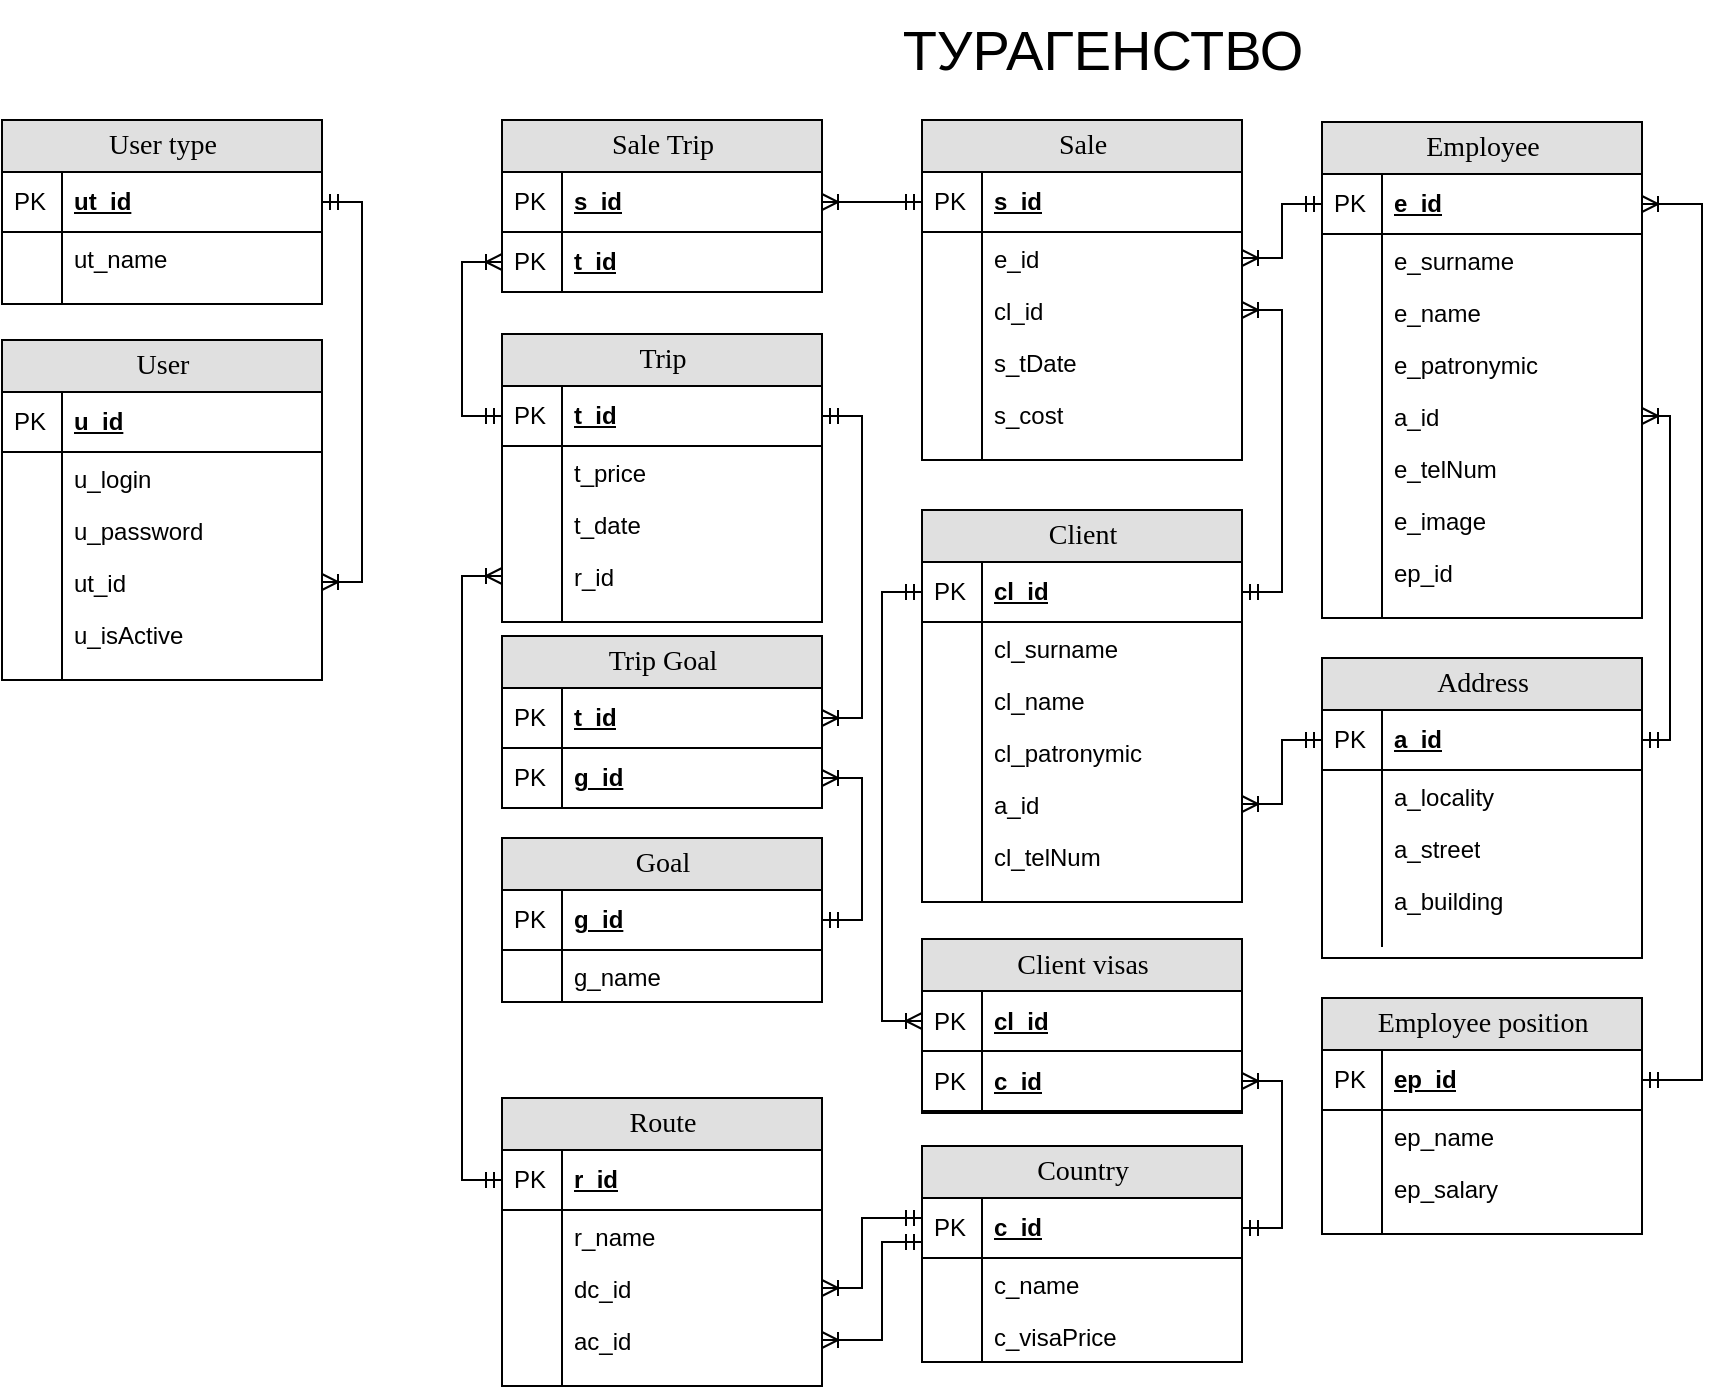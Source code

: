 <mxfile version="20.8.21" type="device"><diagram name="Page-1" id="e56a1550-8fbb-45ad-956c-1786394a9013"><mxGraphModel dx="2995" dy="1429" grid="1" gridSize="10" guides="1" tooltips="1" connect="1" arrows="1" fold="1" page="1" pageScale="1" pageWidth="1100" pageHeight="850" background="none" math="0" shadow="0"><root><mxCell id="0"/><mxCell id="1" parent="0"/><mxCell id="Ww45-7ZpKRd0da8lPulk-1" value="Goal" style="swimlane;html=1;fontStyle=0;childLayout=stackLayout;horizontal=1;startSize=26;fillColor=#e0e0e0;horizontalStack=0;resizeParent=1;resizeLast=0;collapsible=1;marginBottom=0;swimlaneFillColor=#ffffff;align=center;rounded=0;shadow=0;comic=0;labelBackgroundColor=none;strokeWidth=1;fontFamily=Verdana;fontSize=14;swimlaneLine=1;" vertex="1" parent="1"><mxGeometry x="-830" y="440" width="160" height="82" as="geometry"/></mxCell><mxCell id="Ww45-7ZpKRd0da8lPulk-2" value="g_id" style="shape=partialRectangle;top=0;left=0;right=0;bottom=1;html=1;align=left;verticalAlign=middle;fillColor=none;spacingLeft=34;spacingRight=4;whiteSpace=wrap;overflow=hidden;rotatable=0;points=[[0,0.5],[1,0.5]];portConstraint=eastwest;dropTarget=0;fontStyle=5;" vertex="1" parent="Ww45-7ZpKRd0da8lPulk-1"><mxGeometry y="26" width="160" height="30" as="geometry"/></mxCell><mxCell id="Ww45-7ZpKRd0da8lPulk-3" value="PK" style="shape=partialRectangle;top=0;left=0;bottom=0;html=1;fillColor=none;align=left;verticalAlign=middle;spacingLeft=4;spacingRight=4;whiteSpace=wrap;overflow=hidden;rotatable=0;points=[];portConstraint=eastwest;part=1;" vertex="1" connectable="0" parent="Ww45-7ZpKRd0da8lPulk-2"><mxGeometry width="30" height="30" as="geometry"/></mxCell><mxCell id="Ww45-7ZpKRd0da8lPulk-4" value="g_name" style="shape=partialRectangle;top=0;left=0;right=0;bottom=0;html=1;align=left;verticalAlign=top;fillColor=none;spacingLeft=34;spacingRight=4;whiteSpace=wrap;overflow=hidden;rotatable=0;points=[[0,0.5],[1,0.5]];portConstraint=eastwest;dropTarget=0;" vertex="1" parent="Ww45-7ZpKRd0da8lPulk-1"><mxGeometry y="56" width="160" height="26" as="geometry"/></mxCell><mxCell id="Ww45-7ZpKRd0da8lPulk-5" value="" style="shape=partialRectangle;top=0;left=0;bottom=0;html=1;fillColor=none;align=left;verticalAlign=top;spacingLeft=4;spacingRight=4;whiteSpace=wrap;overflow=hidden;rotatable=0;points=[];portConstraint=eastwest;part=1;" vertex="1" connectable="0" parent="Ww45-7ZpKRd0da8lPulk-4"><mxGeometry width="30" height="26" as="geometry"/></mxCell><mxCell id="Ww45-7ZpKRd0da8lPulk-8" value="Trip Goal" style="swimlane;html=1;fontStyle=0;childLayout=stackLayout;horizontal=1;startSize=26;fillColor=#e0e0e0;horizontalStack=0;resizeParent=1;resizeLast=0;collapsible=1;marginBottom=0;swimlaneFillColor=#ffffff;align=center;rounded=0;shadow=0;comic=0;labelBackgroundColor=none;strokeWidth=1;fontFamily=Verdana;fontSize=14;swimlaneLine=1;" vertex="1" parent="1"><mxGeometry x="-830" y="339" width="160" height="86" as="geometry"/></mxCell><mxCell id="Ww45-7ZpKRd0da8lPulk-9" value="t_id" style="shape=partialRectangle;top=0;left=0;right=0;bottom=1;html=1;align=left;verticalAlign=middle;fillColor=none;spacingLeft=34;spacingRight=4;whiteSpace=wrap;overflow=hidden;rotatable=0;points=[[0,0.5],[1,0.5]];portConstraint=eastwest;dropTarget=0;fontStyle=5;" vertex="1" parent="Ww45-7ZpKRd0da8lPulk-8"><mxGeometry y="26" width="160" height="30" as="geometry"/></mxCell><mxCell id="Ww45-7ZpKRd0da8lPulk-10" value="PK" style="shape=partialRectangle;top=0;left=0;bottom=0;html=1;fillColor=none;align=left;verticalAlign=middle;spacingLeft=4;spacingRight=4;whiteSpace=wrap;overflow=hidden;rotatable=0;points=[];portConstraint=eastwest;part=1;" vertex="1" connectable="0" parent="Ww45-7ZpKRd0da8lPulk-9"><mxGeometry width="30" height="30" as="geometry"/></mxCell><mxCell id="Ww45-7ZpKRd0da8lPulk-11" value="g_id" style="shape=partialRectangle;top=0;left=0;right=0;bottom=1;html=1;align=left;verticalAlign=middle;fillColor=none;spacingLeft=34;spacingRight=4;whiteSpace=wrap;overflow=hidden;rotatable=0;points=[[0,0.5],[1,0.5]];portConstraint=eastwest;dropTarget=0;fontStyle=5;" vertex="1" parent="Ww45-7ZpKRd0da8lPulk-8"><mxGeometry y="56" width="160" height="30" as="geometry"/></mxCell><mxCell id="Ww45-7ZpKRd0da8lPulk-12" value="PK" style="shape=partialRectangle;top=0;left=0;bottom=0;html=1;fillColor=none;align=left;verticalAlign=middle;spacingLeft=4;spacingRight=4;whiteSpace=wrap;overflow=hidden;rotatable=0;points=[];portConstraint=eastwest;part=1;" vertex="1" connectable="0" parent="Ww45-7ZpKRd0da8lPulk-11"><mxGeometry width="30" height="30" as="geometry"/></mxCell><mxCell id="Ww45-7ZpKRd0da8lPulk-15" value="Trip" style="swimlane;html=1;fontStyle=0;childLayout=stackLayout;horizontal=1;startSize=26;fillColor=#e0e0e0;horizontalStack=0;resizeParent=1;resizeLast=0;collapsible=1;marginBottom=0;swimlaneFillColor=#ffffff;align=center;rounded=0;shadow=0;comic=0;labelBackgroundColor=none;strokeWidth=1;fontFamily=Verdana;fontSize=14;swimlaneLine=1;" vertex="1" parent="1"><mxGeometry x="-830" y="188" width="160" height="144" as="geometry"><mxRectangle x="30" y="10" width="130" height="30" as="alternateBounds"/></mxGeometry></mxCell><mxCell id="Ww45-7ZpKRd0da8lPulk-16" value="t_id" style="shape=partialRectangle;top=0;left=0;right=0;bottom=1;html=1;align=left;verticalAlign=middle;fillColor=none;spacingLeft=34;spacingRight=4;whiteSpace=wrap;overflow=hidden;rotatable=0;points=[[0,0.5],[1,0.5]];portConstraint=eastwest;dropTarget=0;fontStyle=5;" vertex="1" parent="Ww45-7ZpKRd0da8lPulk-15"><mxGeometry y="26" width="160" height="30" as="geometry"/></mxCell><mxCell id="Ww45-7ZpKRd0da8lPulk-17" value="PK" style="shape=partialRectangle;top=0;left=0;bottom=0;html=1;fillColor=none;align=left;verticalAlign=middle;spacingLeft=4;spacingRight=4;whiteSpace=wrap;overflow=hidden;rotatable=0;points=[];portConstraint=eastwest;part=1;" vertex="1" connectable="0" parent="Ww45-7ZpKRd0da8lPulk-16"><mxGeometry width="30" height="30" as="geometry"/></mxCell><mxCell id="Ww45-7ZpKRd0da8lPulk-18" value="t_price" style="shape=partialRectangle;top=0;left=0;right=0;bottom=0;html=1;align=left;verticalAlign=top;fillColor=none;spacingLeft=34;spacingRight=4;whiteSpace=wrap;overflow=hidden;rotatable=0;points=[[0,0.5],[1,0.5]];portConstraint=eastwest;dropTarget=0;" vertex="1" parent="Ww45-7ZpKRd0da8lPulk-15"><mxGeometry y="56" width="160" height="26" as="geometry"/></mxCell><mxCell id="Ww45-7ZpKRd0da8lPulk-19" value="" style="shape=partialRectangle;top=0;left=0;bottom=0;html=1;fillColor=none;align=left;verticalAlign=top;spacingLeft=4;spacingRight=4;whiteSpace=wrap;overflow=hidden;rotatable=0;points=[];portConstraint=eastwest;part=1;" vertex="1" connectable="0" parent="Ww45-7ZpKRd0da8lPulk-18"><mxGeometry width="30" height="26" as="geometry"/></mxCell><mxCell id="Ww45-7ZpKRd0da8lPulk-256" value="t_date" style="shape=partialRectangle;top=0;left=0;right=0;bottom=0;html=1;align=left;verticalAlign=top;fillColor=none;spacingLeft=34;spacingRight=4;whiteSpace=wrap;overflow=hidden;rotatable=0;points=[[0,0.5],[1,0.5]];portConstraint=eastwest;dropTarget=0;" vertex="1" parent="Ww45-7ZpKRd0da8lPulk-15"><mxGeometry y="82" width="160" height="26" as="geometry"/></mxCell><mxCell id="Ww45-7ZpKRd0da8lPulk-257" value="" style="shape=partialRectangle;top=0;left=0;bottom=0;html=1;fillColor=none;align=left;verticalAlign=top;spacingLeft=4;spacingRight=4;whiteSpace=wrap;overflow=hidden;rotatable=0;points=[];portConstraint=eastwest;part=1;" vertex="1" connectable="0" parent="Ww45-7ZpKRd0da8lPulk-256"><mxGeometry width="30" height="26" as="geometry"/></mxCell><mxCell id="Ww45-7ZpKRd0da8lPulk-20" value="r_id" style="shape=partialRectangle;top=0;left=0;right=0;bottom=0;html=1;align=left;verticalAlign=top;fillColor=none;spacingLeft=34;spacingRight=4;whiteSpace=wrap;overflow=hidden;rotatable=0;points=[[0,0.5],[1,0.5]];portConstraint=eastwest;dropTarget=0;" vertex="1" parent="Ww45-7ZpKRd0da8lPulk-15"><mxGeometry y="108" width="160" height="26" as="geometry"/></mxCell><mxCell id="Ww45-7ZpKRd0da8lPulk-21" value="" style="shape=partialRectangle;top=0;left=0;bottom=0;html=1;fillColor=none;align=left;verticalAlign=top;spacingLeft=4;spacingRight=4;whiteSpace=wrap;overflow=hidden;rotatable=0;points=[];portConstraint=eastwest;part=1;" vertex="1" connectable="0" parent="Ww45-7ZpKRd0da8lPulk-20"><mxGeometry width="30" height="26" as="geometry"/></mxCell><mxCell id="Ww45-7ZpKRd0da8lPulk-30" value="" style="shape=partialRectangle;top=0;left=0;right=0;bottom=0;html=1;align=left;verticalAlign=top;fillColor=none;spacingLeft=34;spacingRight=4;whiteSpace=wrap;overflow=hidden;rotatable=0;points=[[0,0.5],[1,0.5]];portConstraint=eastwest;dropTarget=0;" vertex="1" parent="Ww45-7ZpKRd0da8lPulk-15"><mxGeometry y="134" width="160" height="10" as="geometry"/></mxCell><mxCell id="Ww45-7ZpKRd0da8lPulk-31" value="" style="shape=partialRectangle;top=0;left=0;bottom=0;html=1;fillColor=none;align=left;verticalAlign=top;spacingLeft=4;spacingRight=4;whiteSpace=wrap;overflow=hidden;rotatable=0;points=[];portConstraint=eastwest;part=1;" vertex="1" connectable="0" parent="Ww45-7ZpKRd0da8lPulk-30"><mxGeometry width="30" height="10" as="geometry"/></mxCell><mxCell id="Ww45-7ZpKRd0da8lPulk-32" value="&lt;font style=&quot;font-size: 28px;&quot;&gt;ТУРАГЕНСТВО&lt;/font&gt;" style="text;html=1;align=center;verticalAlign=middle;resizable=0;points=[];autosize=1;strokeColor=none;fillColor=none;" vertex="1" parent="1"><mxGeometry x="-640" y="21" width="220" height="50" as="geometry"/></mxCell><mxCell id="Ww45-7ZpKRd0da8lPulk-33" value="User type" style="swimlane;html=1;fontStyle=0;childLayout=stackLayout;horizontal=1;startSize=26;fillColor=#e0e0e0;horizontalStack=0;resizeParent=1;resizeLast=0;collapsible=1;marginBottom=0;swimlaneFillColor=#ffffff;align=center;rounded=0;shadow=0;comic=0;labelBackgroundColor=none;strokeWidth=1;fontFamily=Verdana;fontSize=14;swimlaneLine=1;" vertex="1" parent="1"><mxGeometry x="-1080" y="81" width="160" height="92" as="geometry"><mxRectangle x="30" y="10" width="130" height="30" as="alternateBounds"/></mxGeometry></mxCell><mxCell id="Ww45-7ZpKRd0da8lPulk-34" value="ut_id" style="shape=partialRectangle;top=0;left=0;right=0;bottom=1;html=1;align=left;verticalAlign=middle;fillColor=none;spacingLeft=34;spacingRight=4;whiteSpace=wrap;overflow=hidden;rotatable=0;points=[[0,0.5],[1,0.5]];portConstraint=eastwest;dropTarget=0;fontStyle=5;" vertex="1" parent="Ww45-7ZpKRd0da8lPulk-33"><mxGeometry y="26" width="160" height="30" as="geometry"/></mxCell><mxCell id="Ww45-7ZpKRd0da8lPulk-35" value="PK" style="shape=partialRectangle;top=0;left=0;bottom=0;html=1;fillColor=none;align=left;verticalAlign=middle;spacingLeft=4;spacingRight=4;whiteSpace=wrap;overflow=hidden;rotatable=0;points=[];portConstraint=eastwest;part=1;" vertex="1" connectable="0" parent="Ww45-7ZpKRd0da8lPulk-34"><mxGeometry width="30" height="30" as="geometry"/></mxCell><mxCell id="Ww45-7ZpKRd0da8lPulk-36" value="ut_name" style="shape=partialRectangle;top=0;left=0;right=0;bottom=0;html=1;align=left;verticalAlign=top;fillColor=none;spacingLeft=34;spacingRight=4;whiteSpace=wrap;overflow=hidden;rotatable=0;points=[[0,0.5],[1,0.5]];portConstraint=eastwest;dropTarget=0;" vertex="1" parent="Ww45-7ZpKRd0da8lPulk-33"><mxGeometry y="56" width="160" height="26" as="geometry"/></mxCell><mxCell id="Ww45-7ZpKRd0da8lPulk-37" value="" style="shape=partialRectangle;top=0;left=0;bottom=0;html=1;fillColor=none;align=left;verticalAlign=top;spacingLeft=4;spacingRight=4;whiteSpace=wrap;overflow=hidden;rotatable=0;points=[];portConstraint=eastwest;part=1;" vertex="1" connectable="0" parent="Ww45-7ZpKRd0da8lPulk-36"><mxGeometry width="30" height="26" as="geometry"/></mxCell><mxCell id="Ww45-7ZpKRd0da8lPulk-38" value="" style="shape=partialRectangle;top=0;left=0;right=0;bottom=0;html=1;align=left;verticalAlign=top;fillColor=none;spacingLeft=34;spacingRight=4;whiteSpace=wrap;overflow=hidden;rotatable=0;points=[[0,0.5],[1,0.5]];portConstraint=eastwest;dropTarget=0;" vertex="1" parent="Ww45-7ZpKRd0da8lPulk-33"><mxGeometry y="82" width="160" height="10" as="geometry"/></mxCell><mxCell id="Ww45-7ZpKRd0da8lPulk-39" value="" style="shape=partialRectangle;top=0;left=0;bottom=0;html=1;fillColor=none;align=left;verticalAlign=top;spacingLeft=4;spacingRight=4;whiteSpace=wrap;overflow=hidden;rotatable=0;points=[];portConstraint=eastwest;part=1;" vertex="1" connectable="0" parent="Ww45-7ZpKRd0da8lPulk-38"><mxGeometry width="30" height="10" as="geometry"/></mxCell><mxCell id="Ww45-7ZpKRd0da8lPulk-40" value="User" style="swimlane;html=1;fontStyle=0;childLayout=stackLayout;horizontal=1;startSize=26;fillColor=#e0e0e0;horizontalStack=0;resizeParent=1;resizeLast=0;collapsible=1;marginBottom=0;swimlaneFillColor=#ffffff;align=center;rounded=0;shadow=0;comic=0;labelBackgroundColor=none;strokeWidth=1;fontFamily=Verdana;fontSize=14;swimlaneLine=1;" vertex="1" parent="1"><mxGeometry x="-1080" y="191" width="160" height="170" as="geometry"><mxRectangle x="30" y="10" width="130" height="30" as="alternateBounds"/></mxGeometry></mxCell><mxCell id="Ww45-7ZpKRd0da8lPulk-41" value="u_id" style="shape=partialRectangle;top=0;left=0;right=0;bottom=1;html=1;align=left;verticalAlign=middle;fillColor=none;spacingLeft=34;spacingRight=4;whiteSpace=wrap;overflow=hidden;rotatable=0;points=[[0,0.5],[1,0.5]];portConstraint=eastwest;dropTarget=0;fontStyle=5;" vertex="1" parent="Ww45-7ZpKRd0da8lPulk-40"><mxGeometry y="26" width="160" height="30" as="geometry"/></mxCell><mxCell id="Ww45-7ZpKRd0da8lPulk-42" value="PK" style="shape=partialRectangle;top=0;left=0;bottom=0;html=1;fillColor=none;align=left;verticalAlign=middle;spacingLeft=4;spacingRight=4;whiteSpace=wrap;overflow=hidden;rotatable=0;points=[];portConstraint=eastwest;part=1;" vertex="1" connectable="0" parent="Ww45-7ZpKRd0da8lPulk-41"><mxGeometry width="30" height="30" as="geometry"/></mxCell><mxCell id="Ww45-7ZpKRd0da8lPulk-43" value="u_login" style="shape=partialRectangle;top=0;left=0;right=0;bottom=0;html=1;align=left;verticalAlign=top;fillColor=none;spacingLeft=34;spacingRight=4;whiteSpace=wrap;overflow=hidden;rotatable=0;points=[[0,0.5],[1,0.5]];portConstraint=eastwest;dropTarget=0;" vertex="1" parent="Ww45-7ZpKRd0da8lPulk-40"><mxGeometry y="56" width="160" height="26" as="geometry"/></mxCell><mxCell id="Ww45-7ZpKRd0da8lPulk-44" value="" style="shape=partialRectangle;top=0;left=0;bottom=0;html=1;fillColor=none;align=left;verticalAlign=top;spacingLeft=4;spacingRight=4;whiteSpace=wrap;overflow=hidden;rotatable=0;points=[];portConstraint=eastwest;part=1;" vertex="1" connectable="0" parent="Ww45-7ZpKRd0da8lPulk-43"><mxGeometry width="30" height="26" as="geometry"/></mxCell><mxCell id="Ww45-7ZpKRd0da8lPulk-45" value="u_password" style="shape=partialRectangle;top=0;left=0;right=0;bottom=0;html=1;align=left;verticalAlign=top;fillColor=none;spacingLeft=34;spacingRight=4;whiteSpace=wrap;overflow=hidden;rotatable=0;points=[[0,0.5],[1,0.5]];portConstraint=eastwest;dropTarget=0;" vertex="1" parent="Ww45-7ZpKRd0da8lPulk-40"><mxGeometry y="82" width="160" height="26" as="geometry"/></mxCell><mxCell id="Ww45-7ZpKRd0da8lPulk-46" value="" style="shape=partialRectangle;top=0;left=0;bottom=0;html=1;fillColor=none;align=left;verticalAlign=top;spacingLeft=4;spacingRight=4;whiteSpace=wrap;overflow=hidden;rotatable=0;points=[];portConstraint=eastwest;part=1;" vertex="1" connectable="0" parent="Ww45-7ZpKRd0da8lPulk-45"><mxGeometry width="30" height="26" as="geometry"/></mxCell><mxCell id="Ww45-7ZpKRd0da8lPulk-47" value="ut_id" style="shape=partialRectangle;top=0;left=0;right=0;bottom=0;html=1;align=left;verticalAlign=top;fillColor=none;spacingLeft=34;spacingRight=4;whiteSpace=wrap;overflow=hidden;rotatable=0;points=[[0,0.5],[1,0.5]];portConstraint=eastwest;dropTarget=0;" vertex="1" parent="Ww45-7ZpKRd0da8lPulk-40"><mxGeometry y="108" width="160" height="26" as="geometry"/></mxCell><mxCell id="Ww45-7ZpKRd0da8lPulk-48" value="" style="shape=partialRectangle;top=0;left=0;bottom=0;html=1;fillColor=none;align=left;verticalAlign=top;spacingLeft=4;spacingRight=4;whiteSpace=wrap;overflow=hidden;rotatable=0;points=[];portConstraint=eastwest;part=1;" vertex="1" connectable="0" parent="Ww45-7ZpKRd0da8lPulk-47"><mxGeometry width="30" height="26" as="geometry"/></mxCell><mxCell id="Ww45-7ZpKRd0da8lPulk-49" value="u_isActive" style="shape=partialRectangle;top=0;left=0;right=0;bottom=0;html=1;align=left;verticalAlign=top;fillColor=none;spacingLeft=34;spacingRight=4;whiteSpace=wrap;overflow=hidden;rotatable=0;points=[[0,0.5],[1,0.5]];portConstraint=eastwest;dropTarget=0;" vertex="1" parent="Ww45-7ZpKRd0da8lPulk-40"><mxGeometry y="134" width="160" height="26" as="geometry"/></mxCell><mxCell id="Ww45-7ZpKRd0da8lPulk-50" value="" style="shape=partialRectangle;top=0;left=0;bottom=0;html=1;fillColor=none;align=left;verticalAlign=top;spacingLeft=4;spacingRight=4;whiteSpace=wrap;overflow=hidden;rotatable=0;points=[];portConstraint=eastwest;part=1;" vertex="1" connectable="0" parent="Ww45-7ZpKRd0da8lPulk-49"><mxGeometry width="30" height="26" as="geometry"/></mxCell><mxCell id="Ww45-7ZpKRd0da8lPulk-51" value="" style="shape=partialRectangle;top=0;left=0;right=0;bottom=0;html=1;align=left;verticalAlign=top;fillColor=none;spacingLeft=34;spacingRight=4;whiteSpace=wrap;overflow=hidden;rotatable=0;points=[[0,0.5],[1,0.5]];portConstraint=eastwest;dropTarget=0;" vertex="1" parent="Ww45-7ZpKRd0da8lPulk-40"><mxGeometry y="160" width="160" height="10" as="geometry"/></mxCell><mxCell id="Ww45-7ZpKRd0da8lPulk-52" value="" style="shape=partialRectangle;top=0;left=0;bottom=0;html=1;fillColor=none;align=left;verticalAlign=top;spacingLeft=4;spacingRight=4;whiteSpace=wrap;overflow=hidden;rotatable=0;points=[];portConstraint=eastwest;part=1;" vertex="1" connectable="0" parent="Ww45-7ZpKRd0da8lPulk-51"><mxGeometry width="30" height="10" as="geometry"/></mxCell><mxCell id="Ww45-7ZpKRd0da8lPulk-53" style="edgeStyle=orthogonalEdgeStyle;rounded=0;orthogonalLoop=1;jettySize=auto;html=1;entryX=1;entryY=0.5;entryDx=0;entryDy=0;fontSize=10;endArrow=ERoneToMany;endFill=0;startArrow=ERmandOne;startFill=0;" edge="1" parent="1" source="Ww45-7ZpKRd0da8lPulk-34" target="Ww45-7ZpKRd0da8lPulk-47"><mxGeometry relative="1" as="geometry"><Array as="points"><mxPoint x="-900" y="122"/><mxPoint x="-900" y="312"/></Array></mxGeometry></mxCell><mxCell id="Ww45-7ZpKRd0da8lPulk-54" value="Sale" style="swimlane;html=1;fontStyle=0;childLayout=stackLayout;horizontal=1;startSize=26;fillColor=#e0e0e0;horizontalStack=0;resizeParent=1;resizeLast=0;collapsible=1;marginBottom=0;swimlaneFillColor=#ffffff;align=center;rounded=0;shadow=0;comic=0;labelBackgroundColor=none;strokeWidth=1;fontFamily=Verdana;fontSize=14;swimlaneLine=1;" vertex="1" parent="1"><mxGeometry x="-620" y="81" width="160" height="170" as="geometry"/></mxCell><mxCell id="Ww45-7ZpKRd0da8lPulk-55" value="s_id" style="shape=partialRectangle;top=0;left=0;right=0;bottom=1;html=1;align=left;verticalAlign=middle;fillColor=none;spacingLeft=34;spacingRight=4;whiteSpace=wrap;overflow=hidden;rotatable=0;points=[[0,0.5],[1,0.5]];portConstraint=eastwest;dropTarget=0;fontStyle=5;" vertex="1" parent="Ww45-7ZpKRd0da8lPulk-54"><mxGeometry y="26" width="160" height="30" as="geometry"/></mxCell><mxCell id="Ww45-7ZpKRd0da8lPulk-56" value="PK" style="shape=partialRectangle;top=0;left=0;bottom=0;html=1;fillColor=none;align=left;verticalAlign=middle;spacingLeft=4;spacingRight=4;whiteSpace=wrap;overflow=hidden;rotatable=0;points=[];portConstraint=eastwest;part=1;" vertex="1" connectable="0" parent="Ww45-7ZpKRd0da8lPulk-55"><mxGeometry width="30" height="30" as="geometry"/></mxCell><mxCell id="Ww45-7ZpKRd0da8lPulk-57" value="e_id" style="shape=partialRectangle;top=0;left=0;right=0;bottom=0;html=1;align=left;verticalAlign=top;fillColor=none;spacingLeft=34;spacingRight=4;whiteSpace=wrap;overflow=hidden;rotatable=0;points=[[0,0.5],[1,0.5]];portConstraint=eastwest;dropTarget=0;" vertex="1" parent="Ww45-7ZpKRd0da8lPulk-54"><mxGeometry y="56" width="160" height="26" as="geometry"/></mxCell><mxCell id="Ww45-7ZpKRd0da8lPulk-58" value="" style="shape=partialRectangle;top=0;left=0;bottom=0;html=1;fillColor=none;align=left;verticalAlign=top;spacingLeft=4;spacingRight=4;whiteSpace=wrap;overflow=hidden;rotatable=0;points=[];portConstraint=eastwest;part=1;" vertex="1" connectable="0" parent="Ww45-7ZpKRd0da8lPulk-57"><mxGeometry width="30" height="26" as="geometry"/></mxCell><mxCell id="Ww45-7ZpKRd0da8lPulk-59" value="cl_id" style="shape=partialRectangle;top=0;left=0;right=0;bottom=0;html=1;align=left;verticalAlign=top;fillColor=none;spacingLeft=34;spacingRight=4;whiteSpace=wrap;overflow=hidden;rotatable=0;points=[[0,0.5],[1,0.5]];portConstraint=eastwest;dropTarget=0;" vertex="1" parent="Ww45-7ZpKRd0da8lPulk-54"><mxGeometry y="82" width="160" height="26" as="geometry"/></mxCell><mxCell id="Ww45-7ZpKRd0da8lPulk-60" value="" style="shape=partialRectangle;top=0;left=0;bottom=0;html=1;fillColor=none;align=left;verticalAlign=top;spacingLeft=4;spacingRight=4;whiteSpace=wrap;overflow=hidden;rotatable=0;points=[];portConstraint=eastwest;part=1;" vertex="1" connectable="0" parent="Ww45-7ZpKRd0da8lPulk-59"><mxGeometry width="30" height="26" as="geometry"/></mxCell><mxCell id="Ww45-7ZpKRd0da8lPulk-61" value="s_tDate" style="shape=partialRectangle;top=0;left=0;right=0;bottom=0;html=1;align=left;verticalAlign=top;fillColor=none;spacingLeft=34;spacingRight=4;whiteSpace=wrap;overflow=hidden;rotatable=0;points=[[0,0.5],[1,0.5]];portConstraint=eastwest;dropTarget=0;" vertex="1" parent="Ww45-7ZpKRd0da8lPulk-54"><mxGeometry y="108" width="160" height="26" as="geometry"/></mxCell><mxCell id="Ww45-7ZpKRd0da8lPulk-62" value="" style="shape=partialRectangle;top=0;left=0;bottom=0;html=1;fillColor=none;align=left;verticalAlign=top;spacingLeft=4;spacingRight=4;whiteSpace=wrap;overflow=hidden;rotatable=0;points=[];portConstraint=eastwest;part=1;" vertex="1" connectable="0" parent="Ww45-7ZpKRd0da8lPulk-61"><mxGeometry width="30" height="26" as="geometry"/></mxCell><mxCell id="Ww45-7ZpKRd0da8lPulk-65" value="s_cost" style="shape=partialRectangle;top=0;left=0;right=0;bottom=0;html=1;align=left;verticalAlign=top;fillColor=none;spacingLeft=34;spacingRight=4;whiteSpace=wrap;overflow=hidden;rotatable=0;points=[[0,0.5],[1,0.5]];portConstraint=eastwest;dropTarget=0;" vertex="1" parent="Ww45-7ZpKRd0da8lPulk-54"><mxGeometry y="134" width="160" height="26" as="geometry"/></mxCell><mxCell id="Ww45-7ZpKRd0da8lPulk-66" value="" style="shape=partialRectangle;top=0;left=0;bottom=0;html=1;fillColor=none;align=left;verticalAlign=top;spacingLeft=4;spacingRight=4;whiteSpace=wrap;overflow=hidden;rotatable=0;points=[];portConstraint=eastwest;part=1;" vertex="1" connectable="0" parent="Ww45-7ZpKRd0da8lPulk-65"><mxGeometry width="30" height="26" as="geometry"/></mxCell><mxCell id="Ww45-7ZpKRd0da8lPulk-69" value="" style="shape=partialRectangle;top=0;left=0;right=0;bottom=0;html=1;align=left;verticalAlign=top;fillColor=none;spacingLeft=34;spacingRight=4;whiteSpace=wrap;overflow=hidden;rotatable=0;points=[[0,0.5],[1,0.5]];portConstraint=eastwest;dropTarget=0;" vertex="1" parent="Ww45-7ZpKRd0da8lPulk-54"><mxGeometry y="160" width="160" height="10" as="geometry"/></mxCell><mxCell id="Ww45-7ZpKRd0da8lPulk-70" value="" style="shape=partialRectangle;top=0;left=0;bottom=0;html=1;fillColor=none;align=left;verticalAlign=top;spacingLeft=4;spacingRight=4;whiteSpace=wrap;overflow=hidden;rotatable=0;points=[];portConstraint=eastwest;part=1;" vertex="1" connectable="0" parent="Ww45-7ZpKRd0da8lPulk-69"><mxGeometry width="30" height="10" as="geometry"/></mxCell><mxCell id="Ww45-7ZpKRd0da8lPulk-71" value="Sale Trip" style="swimlane;html=1;fontStyle=0;childLayout=stackLayout;horizontal=1;startSize=26;fillColor=#e0e0e0;horizontalStack=0;resizeParent=1;resizeLast=0;collapsible=1;marginBottom=0;swimlaneFillColor=#ffffff;align=center;rounded=0;shadow=0;comic=0;labelBackgroundColor=none;strokeWidth=1;fontFamily=Verdana;fontSize=14;swimlaneLine=1;" vertex="1" parent="1"><mxGeometry x="-830" y="81" width="160" height="86" as="geometry"/></mxCell><mxCell id="Ww45-7ZpKRd0da8lPulk-72" value="s_id" style="shape=partialRectangle;top=0;left=0;right=0;bottom=1;html=1;align=left;verticalAlign=middle;fillColor=none;spacingLeft=34;spacingRight=4;whiteSpace=wrap;overflow=hidden;rotatable=0;points=[[0,0.5],[1,0.5]];portConstraint=eastwest;dropTarget=0;fontStyle=5;" vertex="1" parent="Ww45-7ZpKRd0da8lPulk-71"><mxGeometry y="26" width="160" height="30" as="geometry"/></mxCell><mxCell id="Ww45-7ZpKRd0da8lPulk-73" value="PK" style="shape=partialRectangle;top=0;left=0;bottom=0;html=1;fillColor=none;align=left;verticalAlign=middle;spacingLeft=4;spacingRight=4;whiteSpace=wrap;overflow=hidden;rotatable=0;points=[];portConstraint=eastwest;part=1;" vertex="1" connectable="0" parent="Ww45-7ZpKRd0da8lPulk-72"><mxGeometry width="30" height="30" as="geometry"/></mxCell><mxCell id="Ww45-7ZpKRd0da8lPulk-74" value="t_id" style="shape=partialRectangle;top=0;left=0;right=0;bottom=1;html=1;align=left;verticalAlign=middle;fillColor=none;spacingLeft=34;spacingRight=4;whiteSpace=wrap;overflow=hidden;rotatable=0;points=[[0,0.5],[1,0.5]];portConstraint=eastwest;dropTarget=0;fontStyle=5;" vertex="1" parent="Ww45-7ZpKRd0da8lPulk-71"><mxGeometry y="56" width="160" height="30" as="geometry"/></mxCell><mxCell id="Ww45-7ZpKRd0da8lPulk-75" value="PK" style="shape=partialRectangle;top=0;left=0;bottom=0;html=1;fillColor=none;align=left;verticalAlign=middle;spacingLeft=4;spacingRight=4;whiteSpace=wrap;overflow=hidden;rotatable=0;points=[];portConstraint=eastwest;part=1;" vertex="1" connectable="0" parent="Ww45-7ZpKRd0da8lPulk-74"><mxGeometry width="30" height="30" as="geometry"/></mxCell><mxCell id="Ww45-7ZpKRd0da8lPulk-76" value="Route" style="swimlane;html=1;fontStyle=0;childLayout=stackLayout;horizontal=1;startSize=26;fillColor=#e0e0e0;horizontalStack=0;resizeParent=1;resizeLast=0;collapsible=1;marginBottom=0;swimlaneFillColor=#ffffff;align=center;rounded=0;shadow=0;comic=0;labelBackgroundColor=none;strokeWidth=1;fontFamily=Verdana;fontSize=14;swimlaneLine=1;" vertex="1" parent="1"><mxGeometry x="-830" y="570" width="160" height="144" as="geometry"/></mxCell><mxCell id="Ww45-7ZpKRd0da8lPulk-77" value="r_id" style="shape=partialRectangle;top=0;left=0;right=0;bottom=1;html=1;align=left;verticalAlign=middle;fillColor=none;spacingLeft=34;spacingRight=4;whiteSpace=wrap;overflow=hidden;rotatable=0;points=[[0,0.5],[1,0.5]];portConstraint=eastwest;dropTarget=0;fontStyle=5;" vertex="1" parent="Ww45-7ZpKRd0da8lPulk-76"><mxGeometry y="26" width="160" height="30" as="geometry"/></mxCell><mxCell id="Ww45-7ZpKRd0da8lPulk-78" value="PK" style="shape=partialRectangle;top=0;left=0;bottom=0;html=1;fillColor=none;align=left;verticalAlign=middle;spacingLeft=4;spacingRight=4;whiteSpace=wrap;overflow=hidden;rotatable=0;points=[];portConstraint=eastwest;part=1;" vertex="1" connectable="0" parent="Ww45-7ZpKRd0da8lPulk-77"><mxGeometry width="30" height="30" as="geometry"/></mxCell><mxCell id="Ww45-7ZpKRd0da8lPulk-79" value="r_name" style="shape=partialRectangle;top=0;left=0;right=0;bottom=0;html=1;align=left;verticalAlign=top;fillColor=none;spacingLeft=34;spacingRight=4;whiteSpace=wrap;overflow=hidden;rotatable=0;points=[[0,0.5],[1,0.5]];portConstraint=eastwest;dropTarget=0;" vertex="1" parent="Ww45-7ZpKRd0da8lPulk-76"><mxGeometry y="56" width="160" height="26" as="geometry"/></mxCell><mxCell id="Ww45-7ZpKRd0da8lPulk-80" value="" style="shape=partialRectangle;top=0;left=0;bottom=0;html=1;fillColor=none;align=left;verticalAlign=top;spacingLeft=4;spacingRight=4;whiteSpace=wrap;overflow=hidden;rotatable=0;points=[];portConstraint=eastwest;part=1;" vertex="1" connectable="0" parent="Ww45-7ZpKRd0da8lPulk-79"><mxGeometry width="30" height="26" as="geometry"/></mxCell><mxCell id="Ww45-7ZpKRd0da8lPulk-81" value="dc_id" style="shape=partialRectangle;top=0;left=0;right=0;bottom=0;html=1;align=left;verticalAlign=top;fillColor=none;spacingLeft=34;spacingRight=4;whiteSpace=wrap;overflow=hidden;rotatable=0;points=[[0,0.5],[1,0.5]];portConstraint=eastwest;dropTarget=0;" vertex="1" parent="Ww45-7ZpKRd0da8lPulk-76"><mxGeometry y="82" width="160" height="26" as="geometry"/></mxCell><mxCell id="Ww45-7ZpKRd0da8lPulk-82" value="" style="shape=partialRectangle;top=0;left=0;bottom=0;html=1;fillColor=none;align=left;verticalAlign=top;spacingLeft=4;spacingRight=4;whiteSpace=wrap;overflow=hidden;rotatable=0;points=[];portConstraint=eastwest;part=1;" vertex="1" connectable="0" parent="Ww45-7ZpKRd0da8lPulk-81"><mxGeometry width="30" height="26" as="geometry"/></mxCell><mxCell id="Ww45-7ZpKRd0da8lPulk-201" value="ac_id" style="shape=partialRectangle;top=0;left=0;right=0;bottom=0;html=1;align=left;verticalAlign=top;fillColor=none;spacingLeft=34;spacingRight=4;whiteSpace=wrap;overflow=hidden;rotatable=0;points=[[0,0.5],[1,0.5]];portConstraint=eastwest;dropTarget=0;" vertex="1" parent="Ww45-7ZpKRd0da8lPulk-76"><mxGeometry y="108" width="160" height="26" as="geometry"/></mxCell><mxCell id="Ww45-7ZpKRd0da8lPulk-202" value="" style="shape=partialRectangle;top=0;left=0;bottom=0;html=1;fillColor=none;align=left;verticalAlign=top;spacingLeft=4;spacingRight=4;whiteSpace=wrap;overflow=hidden;rotatable=0;points=[];portConstraint=eastwest;part=1;" vertex="1" connectable="0" parent="Ww45-7ZpKRd0da8lPulk-201"><mxGeometry width="30" height="26" as="geometry"/></mxCell><mxCell id="Ww45-7ZpKRd0da8lPulk-85" value="" style="shape=partialRectangle;top=0;left=0;right=0;bottom=0;html=1;align=left;verticalAlign=top;fillColor=none;spacingLeft=34;spacingRight=4;whiteSpace=wrap;overflow=hidden;rotatable=0;points=[[0,0.5],[1,0.5]];portConstraint=eastwest;dropTarget=0;" vertex="1" parent="Ww45-7ZpKRd0da8lPulk-76"><mxGeometry y="134" width="160" height="10" as="geometry"/></mxCell><mxCell id="Ww45-7ZpKRd0da8lPulk-86" value="" style="shape=partialRectangle;top=0;left=0;bottom=0;html=1;fillColor=none;align=left;verticalAlign=top;spacingLeft=4;spacingRight=4;whiteSpace=wrap;overflow=hidden;rotatable=0;points=[];portConstraint=eastwest;part=1;" vertex="1" connectable="0" parent="Ww45-7ZpKRd0da8lPulk-85"><mxGeometry width="30" height="10" as="geometry"/></mxCell><mxCell id="Ww45-7ZpKRd0da8lPulk-124" value="Employee" style="swimlane;html=1;fontStyle=0;childLayout=stackLayout;horizontal=1;startSize=26;fillColor=#e0e0e0;horizontalStack=0;resizeParent=1;resizeLast=0;collapsible=1;marginBottom=0;swimlaneFillColor=#ffffff;align=center;rounded=0;shadow=0;comic=0;labelBackgroundColor=none;strokeWidth=1;fontFamily=Verdana;fontSize=14;swimlaneLine=1;" vertex="1" parent="1"><mxGeometry x="-420" y="82" width="160" height="248" as="geometry"/></mxCell><mxCell id="Ww45-7ZpKRd0da8lPulk-125" value="e_id" style="shape=partialRectangle;top=0;left=0;right=0;bottom=1;html=1;align=left;verticalAlign=middle;fillColor=none;spacingLeft=34;spacingRight=4;whiteSpace=wrap;overflow=hidden;rotatable=0;points=[[0,0.5],[1,0.5]];portConstraint=eastwest;dropTarget=0;fontStyle=5;" vertex="1" parent="Ww45-7ZpKRd0da8lPulk-124"><mxGeometry y="26" width="160" height="30" as="geometry"/></mxCell><mxCell id="Ww45-7ZpKRd0da8lPulk-126" value="PK" style="shape=partialRectangle;top=0;left=0;bottom=0;html=1;fillColor=none;align=left;verticalAlign=middle;spacingLeft=4;spacingRight=4;whiteSpace=wrap;overflow=hidden;rotatable=0;points=[];portConstraint=eastwest;part=1;" vertex="1" connectable="0" parent="Ww45-7ZpKRd0da8lPulk-125"><mxGeometry width="30" height="30" as="geometry"/></mxCell><mxCell id="Ww45-7ZpKRd0da8lPulk-127" value="e_surname" style="shape=partialRectangle;top=0;left=0;right=0;bottom=0;html=1;align=left;verticalAlign=top;fillColor=none;spacingLeft=34;spacingRight=4;whiteSpace=wrap;overflow=hidden;rotatable=0;points=[[0,0.5],[1,0.5]];portConstraint=eastwest;dropTarget=0;" vertex="1" parent="Ww45-7ZpKRd0da8lPulk-124"><mxGeometry y="56" width="160" height="26" as="geometry"/></mxCell><mxCell id="Ww45-7ZpKRd0da8lPulk-128" value="" style="shape=partialRectangle;top=0;left=0;bottom=0;html=1;fillColor=none;align=left;verticalAlign=top;spacingLeft=4;spacingRight=4;whiteSpace=wrap;overflow=hidden;rotatable=0;points=[];portConstraint=eastwest;part=1;" vertex="1" connectable="0" parent="Ww45-7ZpKRd0da8lPulk-127"><mxGeometry width="30" height="26" as="geometry"/></mxCell><mxCell id="Ww45-7ZpKRd0da8lPulk-129" value="e_name" style="shape=partialRectangle;top=0;left=0;right=0;bottom=0;html=1;align=left;verticalAlign=top;fillColor=none;spacingLeft=34;spacingRight=4;whiteSpace=wrap;overflow=hidden;rotatable=0;points=[[0,0.5],[1,0.5]];portConstraint=eastwest;dropTarget=0;" vertex="1" parent="Ww45-7ZpKRd0da8lPulk-124"><mxGeometry y="82" width="160" height="26" as="geometry"/></mxCell><mxCell id="Ww45-7ZpKRd0da8lPulk-130" value="" style="shape=partialRectangle;top=0;left=0;bottom=0;html=1;fillColor=none;align=left;verticalAlign=top;spacingLeft=4;spacingRight=4;whiteSpace=wrap;overflow=hidden;rotatable=0;points=[];portConstraint=eastwest;part=1;" vertex="1" connectable="0" parent="Ww45-7ZpKRd0da8lPulk-129"><mxGeometry width="30" height="26" as="geometry"/></mxCell><mxCell id="Ww45-7ZpKRd0da8lPulk-131" value="e_patronymic" style="shape=partialRectangle;top=0;left=0;right=0;bottom=0;html=1;align=left;verticalAlign=top;fillColor=none;spacingLeft=34;spacingRight=4;whiteSpace=wrap;overflow=hidden;rotatable=0;points=[[0,0.5],[1,0.5]];portConstraint=eastwest;dropTarget=0;" vertex="1" parent="Ww45-7ZpKRd0da8lPulk-124"><mxGeometry y="108" width="160" height="26" as="geometry"/></mxCell><mxCell id="Ww45-7ZpKRd0da8lPulk-132" value="" style="shape=partialRectangle;top=0;left=0;bottom=0;html=1;fillColor=none;align=left;verticalAlign=top;spacingLeft=4;spacingRight=4;whiteSpace=wrap;overflow=hidden;rotatable=0;points=[];portConstraint=eastwest;part=1;" vertex="1" connectable="0" parent="Ww45-7ZpKRd0da8lPulk-131"><mxGeometry width="30" height="26" as="geometry"/></mxCell><mxCell id="Ww45-7ZpKRd0da8lPulk-133" value="a_id" style="shape=partialRectangle;top=0;left=0;right=0;bottom=0;html=1;align=left;verticalAlign=top;fillColor=none;spacingLeft=34;spacingRight=4;whiteSpace=wrap;overflow=hidden;rotatable=0;points=[[0,0.5],[1,0.5]];portConstraint=eastwest;dropTarget=0;" vertex="1" parent="Ww45-7ZpKRd0da8lPulk-124"><mxGeometry y="134" width="160" height="26" as="geometry"/></mxCell><mxCell id="Ww45-7ZpKRd0da8lPulk-134" value="" style="shape=partialRectangle;top=0;left=0;bottom=0;html=1;fillColor=none;align=left;verticalAlign=top;spacingLeft=4;spacingRight=4;whiteSpace=wrap;overflow=hidden;rotatable=0;points=[];portConstraint=eastwest;part=1;" vertex="1" connectable="0" parent="Ww45-7ZpKRd0da8lPulk-133"><mxGeometry width="30" height="26" as="geometry"/></mxCell><mxCell id="Ww45-7ZpKRd0da8lPulk-135" value="e_telNum" style="shape=partialRectangle;top=0;left=0;right=0;bottom=0;html=1;align=left;verticalAlign=top;fillColor=none;spacingLeft=34;spacingRight=4;whiteSpace=wrap;overflow=hidden;rotatable=0;points=[[0,0.5],[1,0.5]];portConstraint=eastwest;dropTarget=0;" vertex="1" parent="Ww45-7ZpKRd0da8lPulk-124"><mxGeometry y="160" width="160" height="26" as="geometry"/></mxCell><mxCell id="Ww45-7ZpKRd0da8lPulk-136" value="" style="shape=partialRectangle;top=0;left=0;bottom=0;html=1;fillColor=none;align=left;verticalAlign=top;spacingLeft=4;spacingRight=4;whiteSpace=wrap;overflow=hidden;rotatable=0;points=[];portConstraint=eastwest;part=1;" vertex="1" connectable="0" parent="Ww45-7ZpKRd0da8lPulk-135"><mxGeometry width="30" height="26" as="geometry"/></mxCell><mxCell id="Ww45-7ZpKRd0da8lPulk-203" value="e_image" style="shape=partialRectangle;top=0;left=0;right=0;bottom=0;html=1;align=left;verticalAlign=top;fillColor=none;spacingLeft=34;spacingRight=4;whiteSpace=wrap;overflow=hidden;rotatable=0;points=[[0,0.5],[1,0.5]];portConstraint=eastwest;dropTarget=0;" vertex="1" parent="Ww45-7ZpKRd0da8lPulk-124"><mxGeometry y="186" width="160" height="26" as="geometry"/></mxCell><mxCell id="Ww45-7ZpKRd0da8lPulk-204" value="" style="shape=partialRectangle;top=0;left=0;bottom=0;html=1;fillColor=none;align=left;verticalAlign=top;spacingLeft=4;spacingRight=4;whiteSpace=wrap;overflow=hidden;rotatable=0;points=[];portConstraint=eastwest;part=1;" vertex="1" connectable="0" parent="Ww45-7ZpKRd0da8lPulk-203"><mxGeometry width="30" height="26" as="geometry"/></mxCell><mxCell id="Ww45-7ZpKRd0da8lPulk-139" value="ep_id" style="shape=partialRectangle;top=0;left=0;right=0;bottom=0;html=1;align=left;verticalAlign=top;fillColor=none;spacingLeft=34;spacingRight=4;whiteSpace=wrap;overflow=hidden;rotatable=0;points=[[0,0.5],[1,0.5]];portConstraint=eastwest;dropTarget=0;" vertex="1" parent="Ww45-7ZpKRd0da8lPulk-124"><mxGeometry y="212" width="160" height="26" as="geometry"/></mxCell><mxCell id="Ww45-7ZpKRd0da8lPulk-140" value="" style="shape=partialRectangle;top=0;left=0;bottom=0;html=1;fillColor=none;align=left;verticalAlign=top;spacingLeft=4;spacingRight=4;whiteSpace=wrap;overflow=hidden;rotatable=0;points=[];portConstraint=eastwest;part=1;" vertex="1" connectable="0" parent="Ww45-7ZpKRd0da8lPulk-139"><mxGeometry width="30" height="26" as="geometry"/></mxCell><mxCell id="Ww45-7ZpKRd0da8lPulk-141" value="" style="shape=partialRectangle;top=0;left=0;right=0;bottom=0;html=1;align=left;verticalAlign=top;fillColor=none;spacingLeft=34;spacingRight=4;whiteSpace=wrap;overflow=hidden;rotatable=0;points=[[0,0.5],[1,0.5]];portConstraint=eastwest;dropTarget=0;" vertex="1" parent="Ww45-7ZpKRd0da8lPulk-124"><mxGeometry y="238" width="160" height="10" as="geometry"/></mxCell><mxCell id="Ww45-7ZpKRd0da8lPulk-142" value="" style="shape=partialRectangle;top=0;left=0;bottom=0;html=1;fillColor=none;align=left;verticalAlign=top;spacingLeft=4;spacingRight=4;whiteSpace=wrap;overflow=hidden;rotatable=0;points=[];portConstraint=eastwest;part=1;" vertex="1" connectable="0" parent="Ww45-7ZpKRd0da8lPulk-141"><mxGeometry width="30" height="10" as="geometry"/></mxCell><mxCell id="Ww45-7ZpKRd0da8lPulk-143" value="Client" style="swimlane;html=1;fontStyle=0;childLayout=stackLayout;horizontal=1;startSize=26;fillColor=#e0e0e0;horizontalStack=0;resizeParent=1;resizeLast=0;collapsible=1;marginBottom=0;swimlaneFillColor=#ffffff;align=center;rounded=0;shadow=0;comic=0;labelBackgroundColor=none;strokeWidth=1;fontFamily=Verdana;fontSize=14;swimlaneLine=1;" vertex="1" parent="1"><mxGeometry x="-620" y="276" width="160" height="196" as="geometry"/></mxCell><mxCell id="Ww45-7ZpKRd0da8lPulk-144" value="cl_id" style="shape=partialRectangle;top=0;left=0;right=0;bottom=1;html=1;align=left;verticalAlign=middle;fillColor=none;spacingLeft=34;spacingRight=4;whiteSpace=wrap;overflow=hidden;rotatable=0;points=[[0,0.5],[1,0.5]];portConstraint=eastwest;dropTarget=0;fontStyle=5;" vertex="1" parent="Ww45-7ZpKRd0da8lPulk-143"><mxGeometry y="26" width="160" height="30" as="geometry"/></mxCell><mxCell id="Ww45-7ZpKRd0da8lPulk-145" value="PK" style="shape=partialRectangle;top=0;left=0;bottom=0;html=1;fillColor=none;align=left;verticalAlign=middle;spacingLeft=4;spacingRight=4;whiteSpace=wrap;overflow=hidden;rotatable=0;points=[];portConstraint=eastwest;part=1;" vertex="1" connectable="0" parent="Ww45-7ZpKRd0da8lPulk-144"><mxGeometry width="30" height="30" as="geometry"/></mxCell><mxCell id="Ww45-7ZpKRd0da8lPulk-146" value="cl_surname" style="shape=partialRectangle;top=0;left=0;right=0;bottom=0;html=1;align=left;verticalAlign=top;fillColor=none;spacingLeft=34;spacingRight=4;whiteSpace=wrap;overflow=hidden;rotatable=0;points=[[0,0.5],[1,0.5]];portConstraint=eastwest;dropTarget=0;" vertex="1" parent="Ww45-7ZpKRd0da8lPulk-143"><mxGeometry y="56" width="160" height="26" as="geometry"/></mxCell><mxCell id="Ww45-7ZpKRd0da8lPulk-147" value="" style="shape=partialRectangle;top=0;left=0;bottom=0;html=1;fillColor=none;align=left;verticalAlign=top;spacingLeft=4;spacingRight=4;whiteSpace=wrap;overflow=hidden;rotatable=0;points=[];portConstraint=eastwest;part=1;" vertex="1" connectable="0" parent="Ww45-7ZpKRd0da8lPulk-146"><mxGeometry width="30" height="26" as="geometry"/></mxCell><mxCell id="Ww45-7ZpKRd0da8lPulk-148" value="cl_name" style="shape=partialRectangle;top=0;left=0;right=0;bottom=0;html=1;align=left;verticalAlign=top;fillColor=none;spacingLeft=34;spacingRight=4;whiteSpace=wrap;overflow=hidden;rotatable=0;points=[[0,0.5],[1,0.5]];portConstraint=eastwest;dropTarget=0;" vertex="1" parent="Ww45-7ZpKRd0da8lPulk-143"><mxGeometry y="82" width="160" height="26" as="geometry"/></mxCell><mxCell id="Ww45-7ZpKRd0da8lPulk-149" value="" style="shape=partialRectangle;top=0;left=0;bottom=0;html=1;fillColor=none;align=left;verticalAlign=top;spacingLeft=4;spacingRight=4;whiteSpace=wrap;overflow=hidden;rotatable=0;points=[];portConstraint=eastwest;part=1;" vertex="1" connectable="0" parent="Ww45-7ZpKRd0da8lPulk-148"><mxGeometry width="30" height="26" as="geometry"/></mxCell><mxCell id="Ww45-7ZpKRd0da8lPulk-150" value="cl_patronymic" style="shape=partialRectangle;top=0;left=0;right=0;bottom=0;html=1;align=left;verticalAlign=top;fillColor=none;spacingLeft=34;spacingRight=4;whiteSpace=wrap;overflow=hidden;rotatable=0;points=[[0,0.5],[1,0.5]];portConstraint=eastwest;dropTarget=0;" vertex="1" parent="Ww45-7ZpKRd0da8lPulk-143"><mxGeometry y="108" width="160" height="26" as="geometry"/></mxCell><mxCell id="Ww45-7ZpKRd0da8lPulk-151" value="" style="shape=partialRectangle;top=0;left=0;bottom=0;html=1;fillColor=none;align=left;verticalAlign=top;spacingLeft=4;spacingRight=4;whiteSpace=wrap;overflow=hidden;rotatable=0;points=[];portConstraint=eastwest;part=1;" vertex="1" connectable="0" parent="Ww45-7ZpKRd0da8lPulk-150"><mxGeometry width="30" height="26" as="geometry"/></mxCell><mxCell id="Ww45-7ZpKRd0da8lPulk-152" value="a_id" style="shape=partialRectangle;top=0;left=0;right=0;bottom=0;html=1;align=left;verticalAlign=top;fillColor=none;spacingLeft=34;spacingRight=4;whiteSpace=wrap;overflow=hidden;rotatable=0;points=[[0,0.5],[1,0.5]];portConstraint=eastwest;dropTarget=0;" vertex="1" parent="Ww45-7ZpKRd0da8lPulk-143"><mxGeometry y="134" width="160" height="26" as="geometry"/></mxCell><mxCell id="Ww45-7ZpKRd0da8lPulk-153" value="" style="shape=partialRectangle;top=0;left=0;bottom=0;html=1;fillColor=none;align=left;verticalAlign=top;spacingLeft=4;spacingRight=4;whiteSpace=wrap;overflow=hidden;rotatable=0;points=[];portConstraint=eastwest;part=1;" vertex="1" connectable="0" parent="Ww45-7ZpKRd0da8lPulk-152"><mxGeometry width="30" height="26" as="geometry"/></mxCell><mxCell id="Ww45-7ZpKRd0da8lPulk-154" value="cl_telNum" style="shape=partialRectangle;top=0;left=0;right=0;bottom=0;html=1;align=left;verticalAlign=top;fillColor=none;spacingLeft=34;spacingRight=4;whiteSpace=wrap;overflow=hidden;rotatable=0;points=[[0,0.5],[1,0.5]];portConstraint=eastwest;dropTarget=0;" vertex="1" parent="Ww45-7ZpKRd0da8lPulk-143"><mxGeometry y="160" width="160" height="26" as="geometry"/></mxCell><mxCell id="Ww45-7ZpKRd0da8lPulk-155" value="" style="shape=partialRectangle;top=0;left=0;bottom=0;html=1;fillColor=none;align=left;verticalAlign=top;spacingLeft=4;spacingRight=4;whiteSpace=wrap;overflow=hidden;rotatable=0;points=[];portConstraint=eastwest;part=1;" vertex="1" connectable="0" parent="Ww45-7ZpKRd0da8lPulk-154"><mxGeometry width="30" height="26" as="geometry"/></mxCell><mxCell id="Ww45-7ZpKRd0da8lPulk-158" value="" style="shape=partialRectangle;top=0;left=0;right=0;bottom=0;html=1;align=left;verticalAlign=top;fillColor=none;spacingLeft=34;spacingRight=4;whiteSpace=wrap;overflow=hidden;rotatable=0;points=[[0,0.5],[1,0.5]];portConstraint=eastwest;dropTarget=0;" vertex="1" parent="Ww45-7ZpKRd0da8lPulk-143"><mxGeometry y="186" width="160" height="10" as="geometry"/></mxCell><mxCell id="Ww45-7ZpKRd0da8lPulk-159" value="" style="shape=partialRectangle;top=0;left=0;bottom=0;html=1;fillColor=none;align=left;verticalAlign=top;spacingLeft=4;spacingRight=4;whiteSpace=wrap;overflow=hidden;rotatable=0;points=[];portConstraint=eastwest;part=1;" vertex="1" connectable="0" parent="Ww45-7ZpKRd0da8lPulk-158"><mxGeometry width="30" height="10" as="geometry"/></mxCell><mxCell id="Ww45-7ZpKRd0da8lPulk-160" value="Address" style="swimlane;html=1;fontStyle=0;childLayout=stackLayout;horizontal=1;startSize=26;fillColor=#e0e0e0;horizontalStack=0;resizeParent=1;resizeLast=0;collapsible=1;marginBottom=0;swimlaneFillColor=#ffffff;align=center;rounded=0;shadow=0;comic=0;labelBackgroundColor=none;strokeWidth=1;fontFamily=Verdana;fontSize=14;swimlaneLine=1;" vertex="1" parent="1"><mxGeometry x="-420" y="350" width="160" height="150" as="geometry"/></mxCell><mxCell id="Ww45-7ZpKRd0da8lPulk-161" value="a_id" style="shape=partialRectangle;top=0;left=0;right=0;bottom=1;html=1;align=left;verticalAlign=middle;fillColor=none;spacingLeft=34;spacingRight=4;whiteSpace=wrap;overflow=hidden;rotatable=0;points=[[0,0.5],[1,0.5]];portConstraint=eastwest;dropTarget=0;fontStyle=5;" vertex="1" parent="Ww45-7ZpKRd0da8lPulk-160"><mxGeometry y="26" width="160" height="30" as="geometry"/></mxCell><mxCell id="Ww45-7ZpKRd0da8lPulk-162" value="PK" style="shape=partialRectangle;top=0;left=0;bottom=0;html=1;fillColor=none;align=left;verticalAlign=middle;spacingLeft=4;spacingRight=4;whiteSpace=wrap;overflow=hidden;rotatable=0;points=[];portConstraint=eastwest;part=1;" vertex="1" connectable="0" parent="Ww45-7ZpKRd0da8lPulk-161"><mxGeometry width="30" height="30" as="geometry"/></mxCell><mxCell id="Ww45-7ZpKRd0da8lPulk-163" value="a_locality" style="shape=partialRectangle;top=0;left=0;right=0;bottom=0;html=1;align=left;verticalAlign=top;fillColor=none;spacingLeft=34;spacingRight=4;whiteSpace=wrap;overflow=hidden;rotatable=0;points=[[0,0.5],[1,0.5]];portConstraint=eastwest;dropTarget=0;" vertex="1" parent="Ww45-7ZpKRd0da8lPulk-160"><mxGeometry y="56" width="160" height="26" as="geometry"/></mxCell><mxCell id="Ww45-7ZpKRd0da8lPulk-164" value="" style="shape=partialRectangle;top=0;left=0;bottom=0;html=1;fillColor=none;align=left;verticalAlign=top;spacingLeft=4;spacingRight=4;whiteSpace=wrap;overflow=hidden;rotatable=0;points=[];portConstraint=eastwest;part=1;" vertex="1" connectable="0" parent="Ww45-7ZpKRd0da8lPulk-163"><mxGeometry width="30" height="26" as="geometry"/></mxCell><mxCell id="Ww45-7ZpKRd0da8lPulk-165" value="a_street" style="shape=partialRectangle;top=0;left=0;right=0;bottom=0;html=1;align=left;verticalAlign=top;fillColor=none;spacingLeft=34;spacingRight=4;whiteSpace=wrap;overflow=hidden;rotatable=0;points=[[0,0.5],[1,0.5]];portConstraint=eastwest;dropTarget=0;" vertex="1" parent="Ww45-7ZpKRd0da8lPulk-160"><mxGeometry y="82" width="160" height="26" as="geometry"/></mxCell><mxCell id="Ww45-7ZpKRd0da8lPulk-166" value="" style="shape=partialRectangle;top=0;left=0;bottom=0;html=1;fillColor=none;align=left;verticalAlign=top;spacingLeft=4;spacingRight=4;whiteSpace=wrap;overflow=hidden;rotatable=0;points=[];portConstraint=eastwest;part=1;" vertex="1" connectable="0" parent="Ww45-7ZpKRd0da8lPulk-165"><mxGeometry width="30" height="26" as="geometry"/></mxCell><mxCell id="Ww45-7ZpKRd0da8lPulk-167" value="a_building" style="shape=partialRectangle;top=0;left=0;right=0;bottom=0;html=1;align=left;verticalAlign=top;fillColor=none;spacingLeft=34;spacingRight=4;whiteSpace=wrap;overflow=hidden;rotatable=0;points=[[0,0.5],[1,0.5]];portConstraint=eastwest;dropTarget=0;" vertex="1" parent="Ww45-7ZpKRd0da8lPulk-160"><mxGeometry y="108" width="160" height="26" as="geometry"/></mxCell><mxCell id="Ww45-7ZpKRd0da8lPulk-168" value="" style="shape=partialRectangle;top=0;left=0;bottom=0;html=1;fillColor=none;align=left;verticalAlign=top;spacingLeft=4;spacingRight=4;whiteSpace=wrap;overflow=hidden;rotatable=0;points=[];portConstraint=eastwest;part=1;" vertex="1" connectable="0" parent="Ww45-7ZpKRd0da8lPulk-167"><mxGeometry width="30" height="26" as="geometry"/></mxCell><mxCell id="Ww45-7ZpKRd0da8lPulk-169" value="" style="shape=partialRectangle;top=0;left=0;right=0;bottom=0;html=1;align=left;verticalAlign=top;fillColor=none;spacingLeft=34;spacingRight=4;whiteSpace=wrap;overflow=hidden;rotatable=0;points=[[0,0.5],[1,0.5]];portConstraint=eastwest;dropTarget=0;" vertex="1" parent="Ww45-7ZpKRd0da8lPulk-160"><mxGeometry y="134" width="160" height="10" as="geometry"/></mxCell><mxCell id="Ww45-7ZpKRd0da8lPulk-170" value="" style="shape=partialRectangle;top=0;left=0;bottom=0;html=1;fillColor=none;align=left;verticalAlign=top;spacingLeft=4;spacingRight=4;whiteSpace=wrap;overflow=hidden;rotatable=0;points=[];portConstraint=eastwest;part=1;" vertex="1" connectable="0" parent="Ww45-7ZpKRd0da8lPulk-169"><mxGeometry width="30" height="10" as="geometry"/></mxCell><mxCell id="Ww45-7ZpKRd0da8lPulk-172" value="Employee position" style="swimlane;html=1;fontStyle=0;childLayout=stackLayout;horizontal=1;startSize=26;fillColor=#e0e0e0;horizontalStack=0;resizeParent=1;resizeLast=0;collapsible=1;marginBottom=0;swimlaneFillColor=#ffffff;align=center;rounded=0;shadow=0;comic=0;labelBackgroundColor=none;strokeWidth=1;fontFamily=Verdana;fontSize=14;swimlaneLine=1;" vertex="1" parent="1"><mxGeometry x="-420" y="520" width="160" height="118" as="geometry"/></mxCell><mxCell id="Ww45-7ZpKRd0da8lPulk-173" value="ep_id" style="shape=partialRectangle;top=0;left=0;right=0;bottom=1;html=1;align=left;verticalAlign=middle;fillColor=none;spacingLeft=34;spacingRight=4;whiteSpace=wrap;overflow=hidden;rotatable=0;points=[[0,0.5],[1,0.5]];portConstraint=eastwest;dropTarget=0;fontStyle=5;" vertex="1" parent="Ww45-7ZpKRd0da8lPulk-172"><mxGeometry y="26" width="160" height="30" as="geometry"/></mxCell><mxCell id="Ww45-7ZpKRd0da8lPulk-174" value="PK" style="shape=partialRectangle;top=0;left=0;bottom=0;html=1;fillColor=none;align=left;verticalAlign=middle;spacingLeft=4;spacingRight=4;whiteSpace=wrap;overflow=hidden;rotatable=0;points=[];portConstraint=eastwest;part=1;" vertex="1" connectable="0" parent="Ww45-7ZpKRd0da8lPulk-173"><mxGeometry width="30" height="30" as="geometry"/></mxCell><mxCell id="Ww45-7ZpKRd0da8lPulk-175" value="ep_name" style="shape=partialRectangle;top=0;left=0;right=0;bottom=0;html=1;align=left;verticalAlign=top;fillColor=none;spacingLeft=34;spacingRight=4;whiteSpace=wrap;overflow=hidden;rotatable=0;points=[[0,0.5],[1,0.5]];portConstraint=eastwest;dropTarget=0;" vertex="1" parent="Ww45-7ZpKRd0da8lPulk-172"><mxGeometry y="56" width="160" height="26" as="geometry"/></mxCell><mxCell id="Ww45-7ZpKRd0da8lPulk-176" value="" style="shape=partialRectangle;top=0;left=0;bottom=0;html=1;fillColor=none;align=left;verticalAlign=top;spacingLeft=4;spacingRight=4;whiteSpace=wrap;overflow=hidden;rotatable=0;points=[];portConstraint=eastwest;part=1;" vertex="1" connectable="0" parent="Ww45-7ZpKRd0da8lPulk-175"><mxGeometry width="30" height="26" as="geometry"/></mxCell><mxCell id="Ww45-7ZpKRd0da8lPulk-177" value="ep_salary" style="shape=partialRectangle;top=0;left=0;right=0;bottom=0;html=1;align=left;verticalAlign=top;fillColor=none;spacingLeft=34;spacingRight=4;whiteSpace=wrap;overflow=hidden;rotatable=0;points=[[0,0.5],[1,0.5]];portConstraint=eastwest;dropTarget=0;" vertex="1" parent="Ww45-7ZpKRd0da8lPulk-172"><mxGeometry y="82" width="160" height="26" as="geometry"/></mxCell><mxCell id="Ww45-7ZpKRd0da8lPulk-178" value="" style="shape=partialRectangle;top=0;left=0;bottom=0;html=1;fillColor=none;align=left;verticalAlign=top;spacingLeft=4;spacingRight=4;whiteSpace=wrap;overflow=hidden;rotatable=0;points=[];portConstraint=eastwest;part=1;" vertex="1" connectable="0" parent="Ww45-7ZpKRd0da8lPulk-177"><mxGeometry width="30" height="26" as="geometry"/></mxCell><mxCell id="Ww45-7ZpKRd0da8lPulk-181" value="" style="shape=partialRectangle;top=0;left=0;right=0;bottom=0;html=1;align=left;verticalAlign=top;fillColor=none;spacingLeft=34;spacingRight=4;whiteSpace=wrap;overflow=hidden;rotatable=0;points=[[0,0.5],[1,0.5]];portConstraint=eastwest;dropTarget=0;" vertex="1" parent="Ww45-7ZpKRd0da8lPulk-172"><mxGeometry y="108" width="160" height="10" as="geometry"/></mxCell><mxCell id="Ww45-7ZpKRd0da8lPulk-182" value="" style="shape=partialRectangle;top=0;left=0;bottom=0;html=1;fillColor=none;align=left;verticalAlign=top;spacingLeft=4;spacingRight=4;whiteSpace=wrap;overflow=hidden;rotatable=0;points=[];portConstraint=eastwest;part=1;" vertex="1" connectable="0" parent="Ww45-7ZpKRd0da8lPulk-181"><mxGeometry width="30" height="10" as="geometry"/></mxCell><mxCell id="Ww45-7ZpKRd0da8lPulk-194" value="Country" style="swimlane;html=1;fontStyle=0;childLayout=stackLayout;horizontal=1;startSize=26;fillColor=#e0e0e0;horizontalStack=0;resizeParent=1;resizeLast=0;collapsible=1;marginBottom=0;swimlaneFillColor=#ffffff;align=center;rounded=0;shadow=0;comic=0;labelBackgroundColor=none;strokeWidth=1;fontFamily=Verdana;fontSize=14;swimlaneLine=1;" vertex="1" parent="1"><mxGeometry x="-620" y="594" width="160" height="108" as="geometry"/></mxCell><mxCell id="Ww45-7ZpKRd0da8lPulk-195" value="c_id" style="shape=partialRectangle;top=0;left=0;right=0;bottom=1;html=1;align=left;verticalAlign=middle;fillColor=none;spacingLeft=34;spacingRight=4;whiteSpace=wrap;overflow=hidden;rotatable=0;points=[[0,0.5],[1,0.5]];portConstraint=eastwest;dropTarget=0;fontStyle=5;" vertex="1" parent="Ww45-7ZpKRd0da8lPulk-194"><mxGeometry y="26" width="160" height="30" as="geometry"/></mxCell><mxCell id="Ww45-7ZpKRd0da8lPulk-196" value="PK" style="shape=partialRectangle;top=0;left=0;bottom=0;html=1;fillColor=none;align=left;verticalAlign=middle;spacingLeft=4;spacingRight=4;whiteSpace=wrap;overflow=hidden;rotatable=0;points=[];portConstraint=eastwest;part=1;" vertex="1" connectable="0" parent="Ww45-7ZpKRd0da8lPulk-195"><mxGeometry width="30" height="30" as="geometry"/></mxCell><mxCell id="Ww45-7ZpKRd0da8lPulk-197" value="c_name" style="shape=partialRectangle;top=0;left=0;right=0;bottom=0;html=1;align=left;verticalAlign=top;fillColor=none;spacingLeft=34;spacingRight=4;whiteSpace=wrap;overflow=hidden;rotatable=0;points=[[0,0.5],[1,0.5]];portConstraint=eastwest;dropTarget=0;" vertex="1" parent="Ww45-7ZpKRd0da8lPulk-194"><mxGeometry y="56" width="160" height="26" as="geometry"/></mxCell><mxCell id="Ww45-7ZpKRd0da8lPulk-198" value="" style="shape=partialRectangle;top=0;left=0;bottom=0;html=1;fillColor=none;align=left;verticalAlign=top;spacingLeft=4;spacingRight=4;whiteSpace=wrap;overflow=hidden;rotatable=0;points=[];portConstraint=eastwest;part=1;" vertex="1" connectable="0" parent="Ww45-7ZpKRd0da8lPulk-197"><mxGeometry width="30" height="26" as="geometry"/></mxCell><mxCell id="Ww45-7ZpKRd0da8lPulk-199" value="c_visaPrice" style="shape=partialRectangle;top=0;left=0;right=0;bottom=0;html=1;align=left;verticalAlign=top;fillColor=none;spacingLeft=34;spacingRight=4;whiteSpace=wrap;overflow=hidden;rotatable=0;points=[[0,0.5],[1,0.5]];portConstraint=eastwest;dropTarget=0;" vertex="1" parent="Ww45-7ZpKRd0da8lPulk-194"><mxGeometry y="82" width="160" height="26" as="geometry"/></mxCell><mxCell id="Ww45-7ZpKRd0da8lPulk-200" value="" style="shape=partialRectangle;top=0;left=0;bottom=0;html=1;fillColor=none;align=left;verticalAlign=top;spacingLeft=4;spacingRight=4;whiteSpace=wrap;overflow=hidden;rotatable=0;points=[];portConstraint=eastwest;part=1;" vertex="1" connectable="0" parent="Ww45-7ZpKRd0da8lPulk-199"><mxGeometry width="30" height="26" as="geometry"/></mxCell><mxCell id="Ww45-7ZpKRd0da8lPulk-209" style="edgeStyle=orthogonalEdgeStyle;rounded=0;orthogonalLoop=1;jettySize=auto;html=1;entryX=1;entryY=0.5;entryDx=0;entryDy=0;fontSize=28;startArrow=ERmandOne;startFill=0;endArrow=ERoneToMany;endFill=0;" edge="1" parent="1" source="Ww45-7ZpKRd0da8lPulk-2" target="Ww45-7ZpKRd0da8lPulk-11"><mxGeometry relative="1" as="geometry"><Array as="points"><mxPoint x="-650" y="481"/><mxPoint x="-650" y="410"/></Array></mxGeometry></mxCell><mxCell id="Ww45-7ZpKRd0da8lPulk-210" style="edgeStyle=orthogonalEdgeStyle;rounded=0;orthogonalLoop=1;jettySize=auto;html=1;entryX=1;entryY=0.5;entryDx=0;entryDy=0;fontSize=28;endArrow=ERmandOne;endFill=0;startArrow=ERoneToMany;startFill=0;" edge="1" parent="1" source="Ww45-7ZpKRd0da8lPulk-9" target="Ww45-7ZpKRd0da8lPulk-16"><mxGeometry relative="1" as="geometry"><Array as="points"><mxPoint x="-650" y="380"/><mxPoint x="-650" y="229"/></Array></mxGeometry></mxCell><mxCell id="Ww45-7ZpKRd0da8lPulk-214" value="Client visas" style="swimlane;html=1;fontStyle=0;childLayout=stackLayout;horizontal=1;startSize=26;fillColor=#e0e0e0;horizontalStack=0;resizeParent=1;resizeLast=0;collapsible=1;marginBottom=0;swimlaneFillColor=#ffffff;align=center;rounded=0;shadow=0;comic=0;labelBackgroundColor=none;strokeWidth=1;fontFamily=Verdana;fontSize=14;swimlaneLine=1;" vertex="1" parent="1"><mxGeometry x="-620" y="490.5" width="160" height="87" as="geometry"/></mxCell><mxCell id="Ww45-7ZpKRd0da8lPulk-215" value="cl_id" style="shape=partialRectangle;top=0;left=0;right=0;bottom=1;html=1;align=left;verticalAlign=middle;fillColor=none;spacingLeft=34;spacingRight=4;whiteSpace=wrap;overflow=hidden;rotatable=0;points=[[0,0.5],[1,0.5]];portConstraint=eastwest;dropTarget=0;fontStyle=5;" vertex="1" parent="Ww45-7ZpKRd0da8lPulk-214"><mxGeometry y="26" width="160" height="30" as="geometry"/></mxCell><mxCell id="Ww45-7ZpKRd0da8lPulk-216" value="PK" style="shape=partialRectangle;top=0;left=0;bottom=0;html=1;fillColor=none;align=left;verticalAlign=middle;spacingLeft=4;spacingRight=4;whiteSpace=wrap;overflow=hidden;rotatable=0;points=[];portConstraint=eastwest;part=1;" vertex="1" connectable="0" parent="Ww45-7ZpKRd0da8lPulk-215"><mxGeometry width="30" height="30" as="geometry"/></mxCell><mxCell id="Ww45-7ZpKRd0da8lPulk-233" value="c_id" style="shape=partialRectangle;top=0;left=0;right=0;bottom=1;html=1;align=left;verticalAlign=middle;fillColor=none;spacingLeft=34;spacingRight=4;whiteSpace=wrap;overflow=hidden;rotatable=0;points=[[0,0.5],[1,0.5]];portConstraint=eastwest;dropTarget=0;fontStyle=5;" vertex="1" parent="Ww45-7ZpKRd0da8lPulk-214"><mxGeometry y="56" width="160" height="30" as="geometry"/></mxCell><mxCell id="Ww45-7ZpKRd0da8lPulk-234" value="PK" style="shape=partialRectangle;top=0;left=0;bottom=0;html=1;fillColor=none;align=left;verticalAlign=middle;spacingLeft=4;spacingRight=4;whiteSpace=wrap;overflow=hidden;rotatable=0;points=[];portConstraint=eastwest;part=1;" vertex="1" connectable="0" parent="Ww45-7ZpKRd0da8lPulk-233"><mxGeometry width="30" height="30" as="geometry"/></mxCell><mxCell id="Ww45-7ZpKRd0da8lPulk-238" style="edgeStyle=orthogonalEdgeStyle;rounded=0;orthogonalLoop=1;jettySize=auto;html=1;entryX=0;entryY=0.5;entryDx=0;entryDy=0;fontSize=28;startArrow=ERmandOne;startFill=0;endArrow=ERoneToMany;endFill=0;" edge="1" parent="1" source="Ww45-7ZpKRd0da8lPulk-16" target="Ww45-7ZpKRd0da8lPulk-74"><mxGeometry relative="1" as="geometry"/></mxCell><mxCell id="Ww45-7ZpKRd0da8lPulk-240" style="edgeStyle=orthogonalEdgeStyle;rounded=0;orthogonalLoop=1;jettySize=auto;html=1;entryX=1;entryY=0.5;entryDx=0;entryDy=0;fontSize=28;startArrow=ERmandOne;startFill=0;endArrow=ERoneToMany;endFill=0;" edge="1" parent="1" source="Ww45-7ZpKRd0da8lPulk-55" target="Ww45-7ZpKRd0da8lPulk-72"><mxGeometry relative="1" as="geometry"/></mxCell><mxCell id="Ww45-7ZpKRd0da8lPulk-241" style="edgeStyle=orthogonalEdgeStyle;rounded=0;orthogonalLoop=1;jettySize=auto;html=1;entryX=0;entryY=0.5;entryDx=0;entryDy=0;fontSize=28;startArrow=ERmandOne;startFill=0;endArrow=ERoneToMany;endFill=0;" edge="1" parent="1" source="Ww45-7ZpKRd0da8lPulk-144" target="Ww45-7ZpKRd0da8lPulk-215"><mxGeometry relative="1" as="geometry"/></mxCell><mxCell id="Ww45-7ZpKRd0da8lPulk-242" style="edgeStyle=orthogonalEdgeStyle;rounded=0;orthogonalLoop=1;jettySize=auto;html=1;entryX=1;entryY=0.5;entryDx=0;entryDy=0;fontSize=28;startArrow=ERmandOne;startFill=0;endArrow=ERoneToMany;endFill=0;" edge="1" parent="1" source="Ww45-7ZpKRd0da8lPulk-195" target="Ww45-7ZpKRd0da8lPulk-233"><mxGeometry relative="1" as="geometry"><Array as="points"><mxPoint x="-440" y="635"/><mxPoint x="-440" y="561"/></Array></mxGeometry></mxCell><mxCell id="Ww45-7ZpKRd0da8lPulk-243" style="edgeStyle=orthogonalEdgeStyle;rounded=0;orthogonalLoop=1;jettySize=auto;html=1;fontSize=28;startArrow=ERmandOne;startFill=0;endArrow=ERoneToMany;endFill=0;entryX=1;entryY=0.5;entryDx=0;entryDy=0;" edge="1" parent="1" source="Ww45-7ZpKRd0da8lPulk-173" target="Ww45-7ZpKRd0da8lPulk-125"><mxGeometry relative="1" as="geometry"><mxPoint x="-250" y="477" as="targetPoint"/><Array as="points"><mxPoint x="-230" y="561"/><mxPoint x="-230" y="123"/></Array></mxGeometry></mxCell><mxCell id="Ww45-7ZpKRd0da8lPulk-244" style="edgeStyle=orthogonalEdgeStyle;rounded=0;orthogonalLoop=1;jettySize=auto;html=1;entryX=1;entryY=0.5;entryDx=0;entryDy=0;fontSize=28;startArrow=ERmandOne;startFill=0;endArrow=ERoneToMany;endFill=0;" edge="1" parent="1" source="Ww45-7ZpKRd0da8lPulk-125" target="Ww45-7ZpKRd0da8lPulk-57"><mxGeometry relative="1" as="geometry"><Array as="points"><mxPoint x="-440" y="123"/><mxPoint x="-440" y="150"/></Array></mxGeometry></mxCell><mxCell id="Ww45-7ZpKRd0da8lPulk-249" style="edgeStyle=orthogonalEdgeStyle;rounded=0;orthogonalLoop=1;jettySize=auto;html=1;fontSize=28;startArrow=ERmandOne;startFill=0;endArrow=ERoneToMany;endFill=0;entryX=1;entryY=0.5;entryDx=0;entryDy=0;" edge="1" parent="1" source="Ww45-7ZpKRd0da8lPulk-195" target="Ww45-7ZpKRd0da8lPulk-81"><mxGeometry relative="1" as="geometry"><mxPoint x="-720" y="740" as="targetPoint"/><Array as="points"><mxPoint x="-650" y="630"/><mxPoint x="-650" y="665"/></Array></mxGeometry></mxCell><mxCell id="Ww45-7ZpKRd0da8lPulk-252" style="edgeStyle=orthogonalEdgeStyle;rounded=0;orthogonalLoop=1;jettySize=auto;html=1;fontSize=28;startArrow=ERmandOne;startFill=0;endArrow=ERoneToMany;endFill=0;entryX=0;entryY=0.5;entryDx=0;entryDy=0;" edge="1" parent="1" source="Ww45-7ZpKRd0da8lPulk-77" target="Ww45-7ZpKRd0da8lPulk-20"><mxGeometry relative="1" as="geometry"><mxPoint x="-860" y="593" as="targetPoint"/></mxGeometry></mxCell><mxCell id="Ww45-7ZpKRd0da8lPulk-253" style="edgeStyle=orthogonalEdgeStyle;rounded=0;orthogonalLoop=1;jettySize=auto;html=1;entryX=1;entryY=0.5;entryDx=0;entryDy=0;fontSize=28;startArrow=ERmandOne;startFill=0;endArrow=ERoneToMany;endFill=0;" edge="1" parent="1" source="Ww45-7ZpKRd0da8lPulk-195" target="Ww45-7ZpKRd0da8lPulk-201"><mxGeometry relative="1" as="geometry"><Array as="points"><mxPoint x="-640" y="642"/><mxPoint x="-640" y="691"/></Array></mxGeometry></mxCell><mxCell id="Ww45-7ZpKRd0da8lPulk-254" style="edgeStyle=orthogonalEdgeStyle;rounded=0;orthogonalLoop=1;jettySize=auto;html=1;entryX=1;entryY=0.5;entryDx=0;entryDy=0;fontSize=28;startArrow=ERmandOne;startFill=0;endArrow=ERoneToMany;endFill=0;" edge="1" parent="1" source="Ww45-7ZpKRd0da8lPulk-161" target="Ww45-7ZpKRd0da8lPulk-152"><mxGeometry relative="1" as="geometry"/></mxCell><mxCell id="Ww45-7ZpKRd0da8lPulk-255" style="edgeStyle=orthogonalEdgeStyle;rounded=0;orthogonalLoop=1;jettySize=auto;html=1;entryX=1;entryY=0.5;entryDx=0;entryDy=0;fontSize=28;startArrow=ERmandOne;startFill=0;endArrow=ERoneToMany;endFill=0;" edge="1" parent="1" source="Ww45-7ZpKRd0da8lPulk-161" target="Ww45-7ZpKRd0da8lPulk-133"><mxGeometry relative="1" as="geometry"><Array as="points"><mxPoint x="-246" y="391"/><mxPoint x="-246" y="229"/></Array></mxGeometry></mxCell><mxCell id="Ww45-7ZpKRd0da8lPulk-259" style="edgeStyle=orthogonalEdgeStyle;rounded=0;orthogonalLoop=1;jettySize=auto;html=1;entryX=1;entryY=0.5;entryDx=0;entryDy=0;fontSize=28;startArrow=ERmandOne;startFill=0;endArrow=ERoneToMany;endFill=0;" edge="1" parent="1" source="Ww45-7ZpKRd0da8lPulk-144" target="Ww45-7ZpKRd0da8lPulk-59"><mxGeometry relative="1" as="geometry"><Array as="points"><mxPoint x="-440" y="317"/><mxPoint x="-440" y="176"/></Array></mxGeometry></mxCell></root></mxGraphModel></diagram></mxfile>